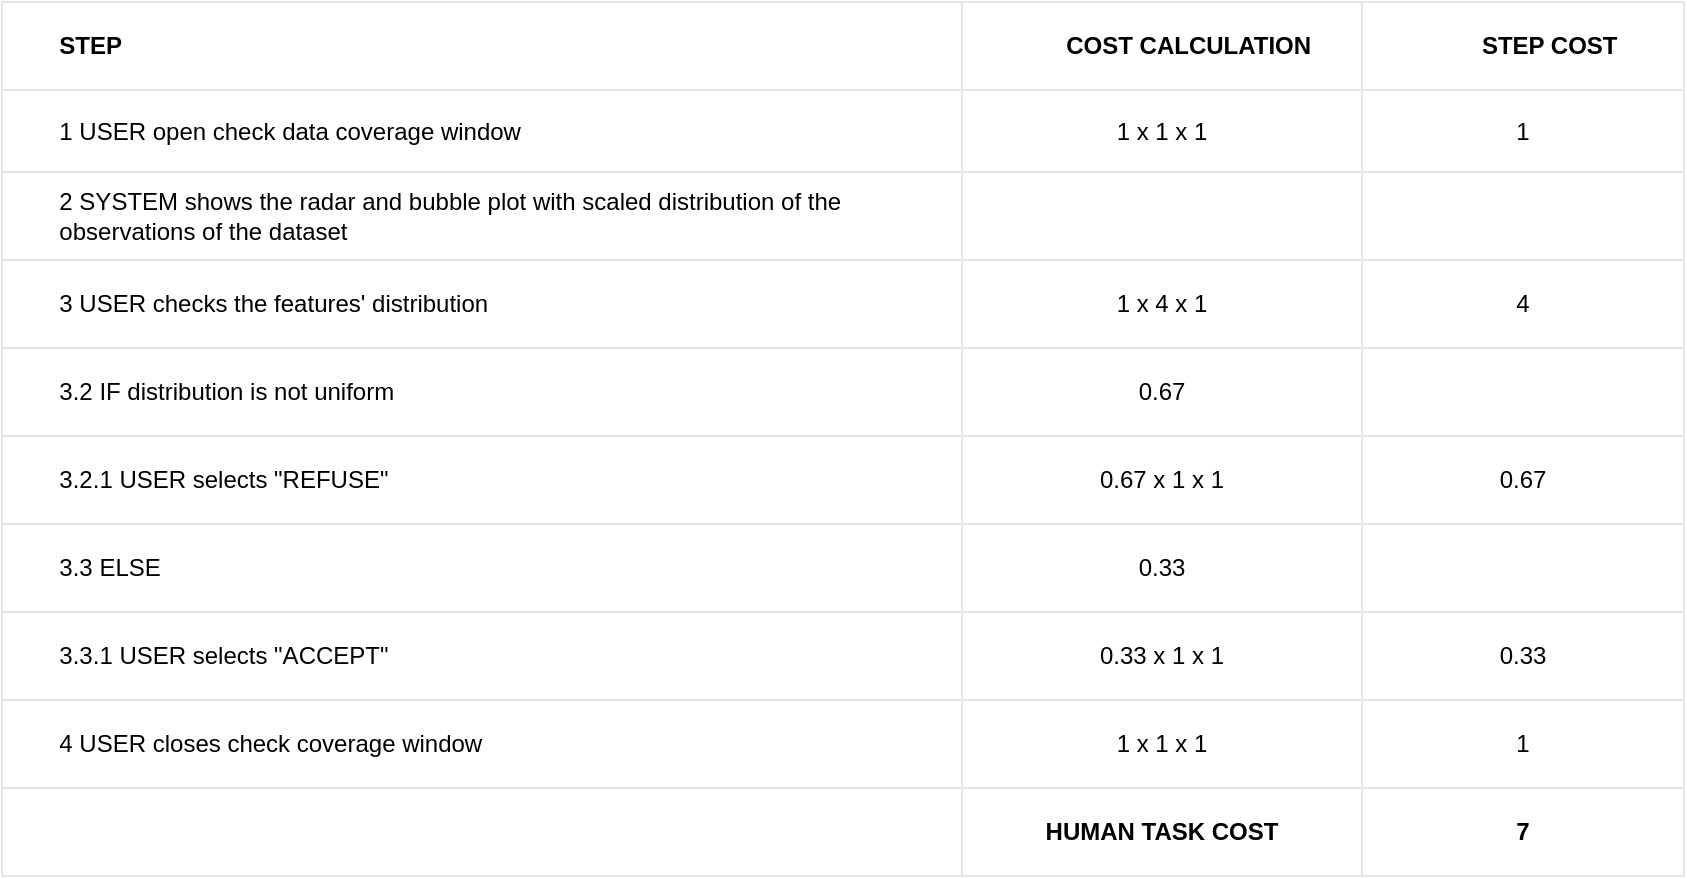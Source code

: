 <mxfile version="22.1.7" type="github">
  <diagram name="Pagina-1" id="kXx2UTYAI2pcR2kXlayg">
    <mxGraphModel dx="1720" dy="1600" grid="1" gridSize="10" guides="1" tooltips="1" connect="1" arrows="1" fold="1" page="1" pageScale="1" pageWidth="827" pageHeight="1169" math="0" shadow="0">
      <root>
        <mxCell id="0" />
        <mxCell id="1" parent="0" />
        <mxCell id="2i5CHcdiQAOYQLzf8pTI-1" value="" style="childLayout=tableLayout;recursiveResize=0;shadow=0;strokeColor=#E6E6E6;align=center;" parent="1" vertex="1">
          <mxGeometry x="-460" y="-20" width="841" height="437" as="geometry" />
        </mxCell>
        <mxCell id="2i5CHcdiQAOYQLzf8pTI-2" value="" style="shape=tableRow;horizontal=0;startSize=0;swimlaneHead=0;swimlaneBody=0;top=0;left=0;bottom=0;right=0;dropTarget=0;collapsible=0;recursiveResize=0;expand=0;fontStyle=0;fillColor=none;strokeColor=inherit;align=center;" parent="2i5CHcdiQAOYQLzf8pTI-1" vertex="1">
          <mxGeometry width="841" height="44" as="geometry" />
        </mxCell>
        <mxCell id="2i5CHcdiQAOYQLzf8pTI-3" value="&lt;span style=&quot;white-space: pre;&quot;&gt;&#x9;&lt;/span&gt;STEP" style="connectable=0;recursiveResize=0;strokeColor=inherit;fillColor=none;align=left;whiteSpace=wrap;html=1;fontStyle=1;labelPosition=center;verticalLabelPosition=middle;verticalAlign=middle;" parent="2i5CHcdiQAOYQLzf8pTI-2" vertex="1">
          <mxGeometry width="480" height="44" as="geometry">
            <mxRectangle width="480" height="44" as="alternateBounds" />
          </mxGeometry>
        </mxCell>
        <mxCell id="2i5CHcdiQAOYQLzf8pTI-4" value="&lt;span style=&quot;white-space: pre;&quot;&gt;&#x9;&lt;/span&gt;COST CALCULATION" style="connectable=0;recursiveResize=0;strokeColor=inherit;fillColor=none;align=center;whiteSpace=wrap;html=1;fontStyle=1" parent="2i5CHcdiQAOYQLzf8pTI-2" vertex="1">
          <mxGeometry x="480" width="200" height="44" as="geometry">
            <mxRectangle width="200" height="44" as="alternateBounds" />
          </mxGeometry>
        </mxCell>
        <mxCell id="2i5CHcdiQAOYQLzf8pTI-5" value="&lt;span style=&quot;white-space: pre;&quot;&gt;&#x9;&lt;/span&gt;STEP COST" style="connectable=0;recursiveResize=0;strokeColor=inherit;fillColor=none;align=center;whiteSpace=wrap;html=1;fontStyle=1" parent="2i5CHcdiQAOYQLzf8pTI-2" vertex="1">
          <mxGeometry x="680" width="161" height="44" as="geometry">
            <mxRectangle width="161" height="44" as="alternateBounds" />
          </mxGeometry>
        </mxCell>
        <mxCell id="2i5CHcdiQAOYQLzf8pTI-6" style="shape=tableRow;horizontal=0;startSize=0;swimlaneHead=0;swimlaneBody=0;top=0;left=0;bottom=0;right=0;dropTarget=0;collapsible=0;recursiveResize=0;expand=0;fontStyle=0;fillColor=none;strokeColor=inherit;align=center;" parent="2i5CHcdiQAOYQLzf8pTI-1" vertex="1">
          <mxGeometry y="44" width="841" height="41" as="geometry" />
        </mxCell>
        <mxCell id="2i5CHcdiQAOYQLzf8pTI-7" value="&lt;span style=&quot;white-space: pre;&quot;&gt;&#x9;&lt;/span&gt;1 USER open check data coverage window&amp;nbsp;" style="connectable=0;recursiveResize=0;strokeColor=inherit;fillColor=none;align=left;whiteSpace=wrap;html=1;labelPosition=center;verticalLabelPosition=middle;verticalAlign=middle;" parent="2i5CHcdiQAOYQLzf8pTI-6" vertex="1">
          <mxGeometry width="480" height="41" as="geometry">
            <mxRectangle width="480" height="41" as="alternateBounds" />
          </mxGeometry>
        </mxCell>
        <mxCell id="2i5CHcdiQAOYQLzf8pTI-8" value="1 x 1 x 1" style="connectable=0;recursiveResize=0;strokeColor=inherit;fillColor=none;align=center;whiteSpace=wrap;html=1;" parent="2i5CHcdiQAOYQLzf8pTI-6" vertex="1">
          <mxGeometry x="480" width="200" height="41" as="geometry">
            <mxRectangle width="200" height="41" as="alternateBounds" />
          </mxGeometry>
        </mxCell>
        <mxCell id="2i5CHcdiQAOYQLzf8pTI-9" value="1" style="connectable=0;recursiveResize=0;strokeColor=inherit;fillColor=none;align=center;whiteSpace=wrap;html=1;" parent="2i5CHcdiQAOYQLzf8pTI-6" vertex="1">
          <mxGeometry x="680" width="161" height="41" as="geometry">
            <mxRectangle width="161" height="41" as="alternateBounds" />
          </mxGeometry>
        </mxCell>
        <mxCell id="2i5CHcdiQAOYQLzf8pTI-10" style="shape=tableRow;horizontal=0;startSize=0;swimlaneHead=0;swimlaneBody=0;top=0;left=0;bottom=0;right=0;dropTarget=0;collapsible=0;recursiveResize=0;expand=0;fontStyle=0;fillColor=none;strokeColor=inherit;align=center;" parent="2i5CHcdiQAOYQLzf8pTI-1" vertex="1">
          <mxGeometry y="85" width="841" height="44" as="geometry" />
        </mxCell>
        <mxCell id="2i5CHcdiQAOYQLzf8pTI-11" value="&lt;span style=&quot;white-space: pre;&quot;&gt;&#x9;&lt;/span&gt;2&amp;nbsp;SYSTEM shows the radar and bubble plot with scaled distribution of the &lt;span style=&quot;white-space: pre;&quot;&gt;&#x9;&lt;/span&gt;observations of the dataset&amp;nbsp;" style="connectable=0;recursiveResize=0;strokeColor=inherit;fillColor=none;align=left;whiteSpace=wrap;html=1;labelPosition=center;verticalLabelPosition=middle;verticalAlign=middle;" parent="2i5CHcdiQAOYQLzf8pTI-10" vertex="1">
          <mxGeometry width="480" height="44" as="geometry">
            <mxRectangle width="480" height="44" as="alternateBounds" />
          </mxGeometry>
        </mxCell>
        <mxCell id="2i5CHcdiQAOYQLzf8pTI-12" value="" style="connectable=0;recursiveResize=0;strokeColor=inherit;fillColor=none;align=center;whiteSpace=wrap;html=1;" parent="2i5CHcdiQAOYQLzf8pTI-10" vertex="1">
          <mxGeometry x="480" width="200" height="44" as="geometry">
            <mxRectangle width="200" height="44" as="alternateBounds" />
          </mxGeometry>
        </mxCell>
        <mxCell id="2i5CHcdiQAOYQLzf8pTI-13" value="" style="connectable=0;recursiveResize=0;strokeColor=inherit;fillColor=none;align=center;whiteSpace=wrap;html=1;" parent="2i5CHcdiQAOYQLzf8pTI-10" vertex="1">
          <mxGeometry x="680" width="161" height="44" as="geometry">
            <mxRectangle width="161" height="44" as="alternateBounds" />
          </mxGeometry>
        </mxCell>
        <mxCell id="Rt8_4y5xu8FJh6YtNwSu-5" style="shape=tableRow;horizontal=0;startSize=0;swimlaneHead=0;swimlaneBody=0;top=0;left=0;bottom=0;right=0;dropTarget=0;collapsible=0;recursiveResize=0;expand=0;fontStyle=0;fillColor=none;strokeColor=inherit;align=center;" vertex="1" parent="2i5CHcdiQAOYQLzf8pTI-1">
          <mxGeometry y="129" width="841" height="44" as="geometry" />
        </mxCell>
        <mxCell id="Rt8_4y5xu8FJh6YtNwSu-6" value="&lt;span style=&quot;white-space: pre;&quot;&gt;&#x9;&lt;/span&gt;3 USER checks the features&#39; distribution" style="connectable=0;recursiveResize=0;strokeColor=inherit;fillColor=none;align=left;whiteSpace=wrap;html=1;labelPosition=center;verticalLabelPosition=middle;verticalAlign=middle;" vertex="1" parent="Rt8_4y5xu8FJh6YtNwSu-5">
          <mxGeometry width="480" height="44" as="geometry">
            <mxRectangle width="480" height="44" as="alternateBounds" />
          </mxGeometry>
        </mxCell>
        <mxCell id="Rt8_4y5xu8FJh6YtNwSu-7" value="1 x 4 x 1" style="connectable=0;recursiveResize=0;strokeColor=inherit;fillColor=none;align=center;whiteSpace=wrap;html=1;" vertex="1" parent="Rt8_4y5xu8FJh6YtNwSu-5">
          <mxGeometry x="480" width="200" height="44" as="geometry">
            <mxRectangle width="200" height="44" as="alternateBounds" />
          </mxGeometry>
        </mxCell>
        <mxCell id="Rt8_4y5xu8FJh6YtNwSu-8" value="4" style="connectable=0;recursiveResize=0;strokeColor=inherit;fillColor=none;align=center;whiteSpace=wrap;html=1;" vertex="1" parent="Rt8_4y5xu8FJh6YtNwSu-5">
          <mxGeometry x="680" width="161" height="44" as="geometry">
            <mxRectangle width="161" height="44" as="alternateBounds" />
          </mxGeometry>
        </mxCell>
        <mxCell id="2i5CHcdiQAOYQLzf8pTI-18" style="shape=tableRow;horizontal=0;startSize=0;swimlaneHead=0;swimlaneBody=0;top=0;left=0;bottom=0;right=0;dropTarget=0;collapsible=0;recursiveResize=0;expand=0;fontStyle=0;fillColor=none;strokeColor=inherit;align=center;" parent="2i5CHcdiQAOYQLzf8pTI-1" vertex="1">
          <mxGeometry y="173" width="841" height="44" as="geometry" />
        </mxCell>
        <mxCell id="2i5CHcdiQAOYQLzf8pTI-19" value="&lt;span style=&quot;white-space: pre;&quot;&gt;&#x9;&lt;/span&gt;3.2 IF distribution is not uniform" style="connectable=0;recursiveResize=0;strokeColor=inherit;fillColor=none;align=left;whiteSpace=wrap;html=1;labelPosition=center;verticalLabelPosition=middle;verticalAlign=middle;" parent="2i5CHcdiQAOYQLzf8pTI-18" vertex="1">
          <mxGeometry width="480" height="44" as="geometry">
            <mxRectangle width="480" height="44" as="alternateBounds" />
          </mxGeometry>
        </mxCell>
        <mxCell id="2i5CHcdiQAOYQLzf8pTI-20" value="0.67" style="connectable=0;recursiveResize=0;strokeColor=inherit;fillColor=none;align=center;whiteSpace=wrap;html=1;" parent="2i5CHcdiQAOYQLzf8pTI-18" vertex="1">
          <mxGeometry x="480" width="200" height="44" as="geometry">
            <mxRectangle width="200" height="44" as="alternateBounds" />
          </mxGeometry>
        </mxCell>
        <mxCell id="2i5CHcdiQAOYQLzf8pTI-21" value="" style="connectable=0;recursiveResize=0;strokeColor=inherit;fillColor=none;align=center;whiteSpace=wrap;html=1;" parent="2i5CHcdiQAOYQLzf8pTI-18" vertex="1">
          <mxGeometry x="680" width="161" height="44" as="geometry">
            <mxRectangle width="161" height="44" as="alternateBounds" />
          </mxGeometry>
        </mxCell>
        <mxCell id="2i5CHcdiQAOYQLzf8pTI-30" style="shape=tableRow;horizontal=0;startSize=0;swimlaneHead=0;swimlaneBody=0;top=0;left=0;bottom=0;right=0;dropTarget=0;collapsible=0;recursiveResize=0;expand=0;fontStyle=0;fillColor=none;strokeColor=inherit;align=center;" parent="2i5CHcdiQAOYQLzf8pTI-1" vertex="1">
          <mxGeometry y="217" width="841" height="44" as="geometry" />
        </mxCell>
        <mxCell id="2i5CHcdiQAOYQLzf8pTI-31" value="&#x9;&lt;span style=&quot;white-space: pre;&quot;&gt;&#x9;&lt;/span&gt;3.2.1 USER selects &quot;REFUSE&quot;" style="connectable=0;recursiveResize=0;strokeColor=inherit;fillColor=none;align=left;whiteSpace=wrap;html=1;labelPosition=center;verticalLabelPosition=middle;verticalAlign=middle;" parent="2i5CHcdiQAOYQLzf8pTI-30" vertex="1">
          <mxGeometry width="480" height="44" as="geometry">
            <mxRectangle width="480" height="44" as="alternateBounds" />
          </mxGeometry>
        </mxCell>
        <mxCell id="2i5CHcdiQAOYQLzf8pTI-32" value="&lt;span style=&quot;&quot;&gt;&lt;span style=&quot;white-space: pre;&quot;&gt;0.67&lt;/span&gt;&lt;/span&gt;&amp;nbsp;x 1 x 1" style="connectable=0;recursiveResize=0;strokeColor=inherit;fillColor=none;align=center;whiteSpace=wrap;html=1;" parent="2i5CHcdiQAOYQLzf8pTI-30" vertex="1">
          <mxGeometry x="480" width="200" height="44" as="geometry">
            <mxRectangle width="200" height="44" as="alternateBounds" />
          </mxGeometry>
        </mxCell>
        <mxCell id="2i5CHcdiQAOYQLzf8pTI-33" value="0.67" style="connectable=0;recursiveResize=0;strokeColor=inherit;fillColor=none;align=center;whiteSpace=wrap;html=1;" parent="2i5CHcdiQAOYQLzf8pTI-30" vertex="1">
          <mxGeometry x="680" width="161" height="44" as="geometry">
            <mxRectangle width="161" height="44" as="alternateBounds" />
          </mxGeometry>
        </mxCell>
        <mxCell id="Rt8_4y5xu8FJh6YtNwSu-9" style="shape=tableRow;horizontal=0;startSize=0;swimlaneHead=0;swimlaneBody=0;top=0;left=0;bottom=0;right=0;dropTarget=0;collapsible=0;recursiveResize=0;expand=0;fontStyle=0;fillColor=none;strokeColor=inherit;align=center;" vertex="1" parent="2i5CHcdiQAOYQLzf8pTI-1">
          <mxGeometry y="261" width="841" height="44" as="geometry" />
        </mxCell>
        <mxCell id="Rt8_4y5xu8FJh6YtNwSu-10" value="&lt;span style=&quot;white-space: pre;&quot;&gt;&#x9;&lt;/span&gt;3.3 ELSE" style="connectable=0;recursiveResize=0;strokeColor=inherit;fillColor=none;align=left;whiteSpace=wrap;html=1;labelPosition=center;verticalLabelPosition=middle;verticalAlign=middle;" vertex="1" parent="Rt8_4y5xu8FJh6YtNwSu-9">
          <mxGeometry width="480" height="44" as="geometry">
            <mxRectangle width="480" height="44" as="alternateBounds" />
          </mxGeometry>
        </mxCell>
        <mxCell id="Rt8_4y5xu8FJh6YtNwSu-11" value="0.33" style="connectable=0;recursiveResize=0;strokeColor=inherit;fillColor=none;align=center;whiteSpace=wrap;html=1;" vertex="1" parent="Rt8_4y5xu8FJh6YtNwSu-9">
          <mxGeometry x="480" width="200" height="44" as="geometry">
            <mxRectangle width="200" height="44" as="alternateBounds" />
          </mxGeometry>
        </mxCell>
        <mxCell id="Rt8_4y5xu8FJh6YtNwSu-12" style="connectable=0;recursiveResize=0;strokeColor=inherit;fillColor=none;align=center;whiteSpace=wrap;html=1;" vertex="1" parent="Rt8_4y5xu8FJh6YtNwSu-9">
          <mxGeometry x="680" width="161" height="44" as="geometry">
            <mxRectangle width="161" height="44" as="alternateBounds" />
          </mxGeometry>
        </mxCell>
        <mxCell id="Rt8_4y5xu8FJh6YtNwSu-13" style="shape=tableRow;horizontal=0;startSize=0;swimlaneHead=0;swimlaneBody=0;top=0;left=0;bottom=0;right=0;dropTarget=0;collapsible=0;recursiveResize=0;expand=0;fontStyle=0;fillColor=none;strokeColor=inherit;align=center;" vertex="1" parent="2i5CHcdiQAOYQLzf8pTI-1">
          <mxGeometry y="305" width="841" height="44" as="geometry" />
        </mxCell>
        <mxCell id="Rt8_4y5xu8FJh6YtNwSu-14" value="&lt;span style=&quot;white-space: pre;&quot;&gt;&#x9;&lt;/span&gt;3.3.1 USER selects &quot;ACCEPT&quot;" style="connectable=0;recursiveResize=0;strokeColor=inherit;fillColor=none;align=left;whiteSpace=wrap;html=1;labelPosition=center;verticalLabelPosition=middle;verticalAlign=middle;" vertex="1" parent="Rt8_4y5xu8FJh6YtNwSu-13">
          <mxGeometry width="480" height="44" as="geometry">
            <mxRectangle width="480" height="44" as="alternateBounds" />
          </mxGeometry>
        </mxCell>
        <mxCell id="Rt8_4y5xu8FJh6YtNwSu-15" value="0.33 x 1 x 1" style="connectable=0;recursiveResize=0;strokeColor=inherit;fillColor=none;align=center;whiteSpace=wrap;html=1;" vertex="1" parent="Rt8_4y5xu8FJh6YtNwSu-13">
          <mxGeometry x="480" width="200" height="44" as="geometry">
            <mxRectangle width="200" height="44" as="alternateBounds" />
          </mxGeometry>
        </mxCell>
        <mxCell id="Rt8_4y5xu8FJh6YtNwSu-16" value="0.33" style="connectable=0;recursiveResize=0;strokeColor=inherit;fillColor=none;align=center;whiteSpace=wrap;html=1;" vertex="1" parent="Rt8_4y5xu8FJh6YtNwSu-13">
          <mxGeometry x="680" width="161" height="44" as="geometry">
            <mxRectangle width="161" height="44" as="alternateBounds" />
          </mxGeometry>
        </mxCell>
        <mxCell id="2i5CHcdiQAOYQLzf8pTI-34" style="shape=tableRow;horizontal=0;startSize=0;swimlaneHead=0;swimlaneBody=0;top=0;left=0;bottom=0;right=0;dropTarget=0;collapsible=0;recursiveResize=0;expand=0;fontStyle=0;fillColor=none;strokeColor=inherit;align=center;" parent="2i5CHcdiQAOYQLzf8pTI-1" vertex="1">
          <mxGeometry y="349" width="841" height="44" as="geometry" />
        </mxCell>
        <mxCell id="2i5CHcdiQAOYQLzf8pTI-35" value="&lt;span style=&quot;white-space: pre;&quot;&gt;&#x9;&lt;/span&gt;4&amp;nbsp;USER closes check coverage window&amp;nbsp;" style="connectable=0;recursiveResize=0;strokeColor=inherit;fillColor=none;align=left;whiteSpace=wrap;html=1;labelPosition=center;verticalLabelPosition=middle;verticalAlign=middle;" parent="2i5CHcdiQAOYQLzf8pTI-34" vertex="1">
          <mxGeometry width="480" height="44" as="geometry">
            <mxRectangle width="480" height="44" as="alternateBounds" />
          </mxGeometry>
        </mxCell>
        <mxCell id="2i5CHcdiQAOYQLzf8pTI-36" value="1 x 1 x 1" style="connectable=0;recursiveResize=0;strokeColor=inherit;fillColor=none;align=center;whiteSpace=wrap;html=1;" parent="2i5CHcdiQAOYQLzf8pTI-34" vertex="1">
          <mxGeometry x="480" width="200" height="44" as="geometry">
            <mxRectangle width="200" height="44" as="alternateBounds" />
          </mxGeometry>
        </mxCell>
        <mxCell id="2i5CHcdiQAOYQLzf8pTI-37" value="1" style="connectable=0;recursiveResize=0;strokeColor=inherit;fillColor=none;align=center;whiteSpace=wrap;html=1;" parent="2i5CHcdiQAOYQLzf8pTI-34" vertex="1">
          <mxGeometry x="680" width="161" height="44" as="geometry">
            <mxRectangle width="161" height="44" as="alternateBounds" />
          </mxGeometry>
        </mxCell>
        <mxCell id="2i5CHcdiQAOYQLzf8pTI-38" style="shape=tableRow;horizontal=0;startSize=0;swimlaneHead=0;swimlaneBody=0;top=0;left=0;bottom=0;right=0;dropTarget=0;collapsible=0;recursiveResize=0;expand=0;fontStyle=0;fillColor=none;strokeColor=inherit;align=center;" parent="2i5CHcdiQAOYQLzf8pTI-1" vertex="1">
          <mxGeometry y="393" width="841" height="44" as="geometry" />
        </mxCell>
        <mxCell id="2i5CHcdiQAOYQLzf8pTI-39" style="connectable=0;recursiveResize=0;strokeColor=inherit;fillColor=none;align=left;whiteSpace=wrap;html=1;labelPosition=center;verticalLabelPosition=middle;verticalAlign=middle;" parent="2i5CHcdiQAOYQLzf8pTI-38" vertex="1">
          <mxGeometry width="480" height="44" as="geometry">
            <mxRectangle width="480" height="44" as="alternateBounds" />
          </mxGeometry>
        </mxCell>
        <mxCell id="2i5CHcdiQAOYQLzf8pTI-40" value="&lt;span style=&quot;font-weight: 700;&quot;&gt;HUMAN TASK COST&lt;/span&gt;" style="connectable=0;recursiveResize=0;strokeColor=inherit;fillColor=none;align=center;whiteSpace=wrap;html=1;" parent="2i5CHcdiQAOYQLzf8pTI-38" vertex="1">
          <mxGeometry x="480" width="200" height="44" as="geometry">
            <mxRectangle width="200" height="44" as="alternateBounds" />
          </mxGeometry>
        </mxCell>
        <mxCell id="2i5CHcdiQAOYQLzf8pTI-41" value="7" style="connectable=0;recursiveResize=0;strokeColor=inherit;fillColor=none;align=center;whiteSpace=wrap;html=1;fontStyle=1" parent="2i5CHcdiQAOYQLzf8pTI-38" vertex="1">
          <mxGeometry x="680" width="161" height="44" as="geometry">
            <mxRectangle width="161" height="44" as="alternateBounds" />
          </mxGeometry>
        </mxCell>
      </root>
    </mxGraphModel>
  </diagram>
</mxfile>
